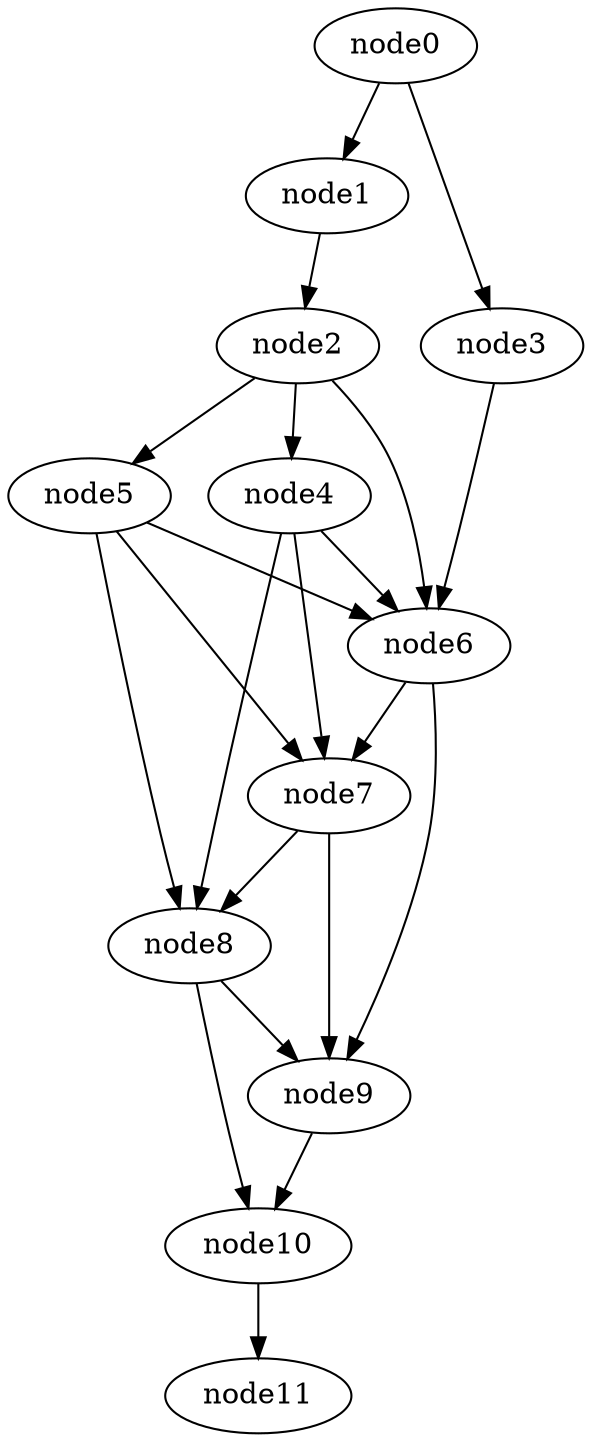 digraph g{
	node11
	node10 -> node11
	node9 -> node10
	node8 -> node10
	node8 -> node9
	node7 -> node9
	node7 -> node8
	node6 -> node9
	node6 -> node7
	node5 -> node8
	node5 -> node7
	node5 -> node6
	node4 -> node8
	node4 -> node7
	node4 -> node6
	node3 -> node6
	node2 -> node6
	node2 -> node5
	node2 -> node4
	node1 -> node2
	node0 -> node3
	node0 -> node1
}
